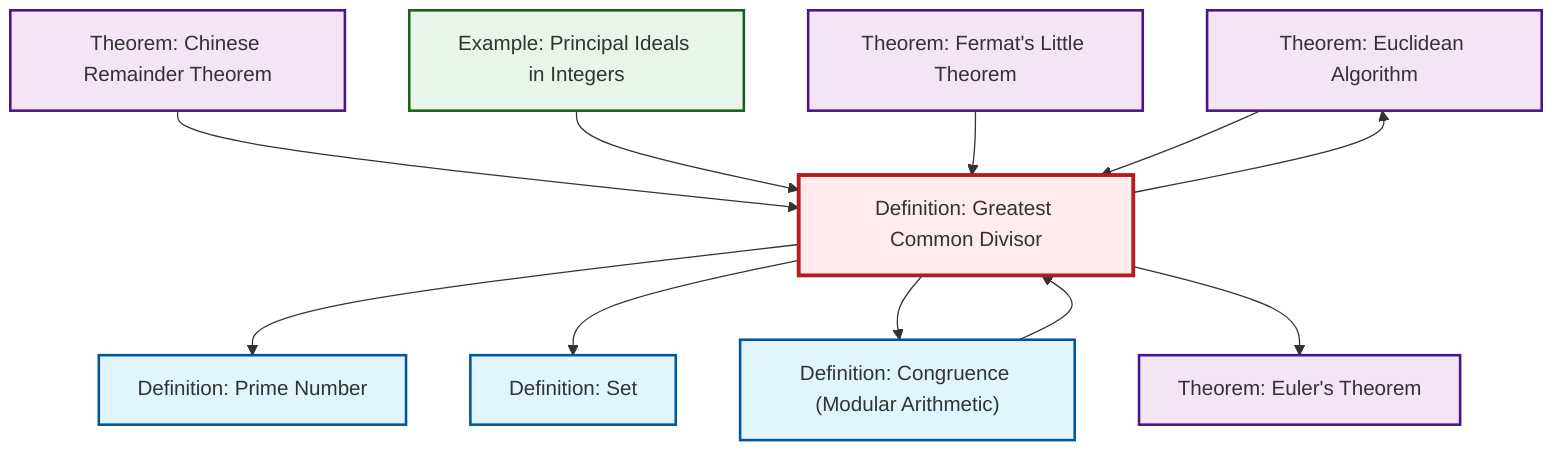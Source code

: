 graph TD
    classDef definition fill:#e1f5fe,stroke:#01579b,stroke-width:2px
    classDef theorem fill:#f3e5f5,stroke:#4a148c,stroke-width:2px
    classDef axiom fill:#fff3e0,stroke:#e65100,stroke-width:2px
    classDef example fill:#e8f5e9,stroke:#1b5e20,stroke-width:2px
    classDef current fill:#ffebee,stroke:#b71c1c,stroke-width:3px
    thm-euclidean-algorithm["Theorem: Euclidean Algorithm"]:::theorem
    ex-principal-ideal["Example: Principal Ideals in Integers"]:::example
    thm-chinese-remainder["Theorem: Chinese Remainder Theorem"]:::theorem
    thm-fermat-little["Theorem: Fermat's Little Theorem"]:::theorem
    def-prime["Definition: Prime Number"]:::definition
    thm-euler["Theorem: Euler's Theorem"]:::theorem
    def-gcd["Definition: Greatest Common Divisor"]:::definition
    def-congruence["Definition: Congruence (Modular Arithmetic)"]:::definition
    def-set["Definition: Set"]:::definition
    def-gcd --> def-prime
    def-gcd --> def-set
    def-gcd --> def-congruence
    def-congruence --> def-gcd
    thm-chinese-remainder --> def-gcd
    def-gcd --> thm-euclidean-algorithm
    ex-principal-ideal --> def-gcd
    def-gcd --> thm-euler
    thm-fermat-little --> def-gcd
    thm-euclidean-algorithm --> def-gcd
    class def-gcd current